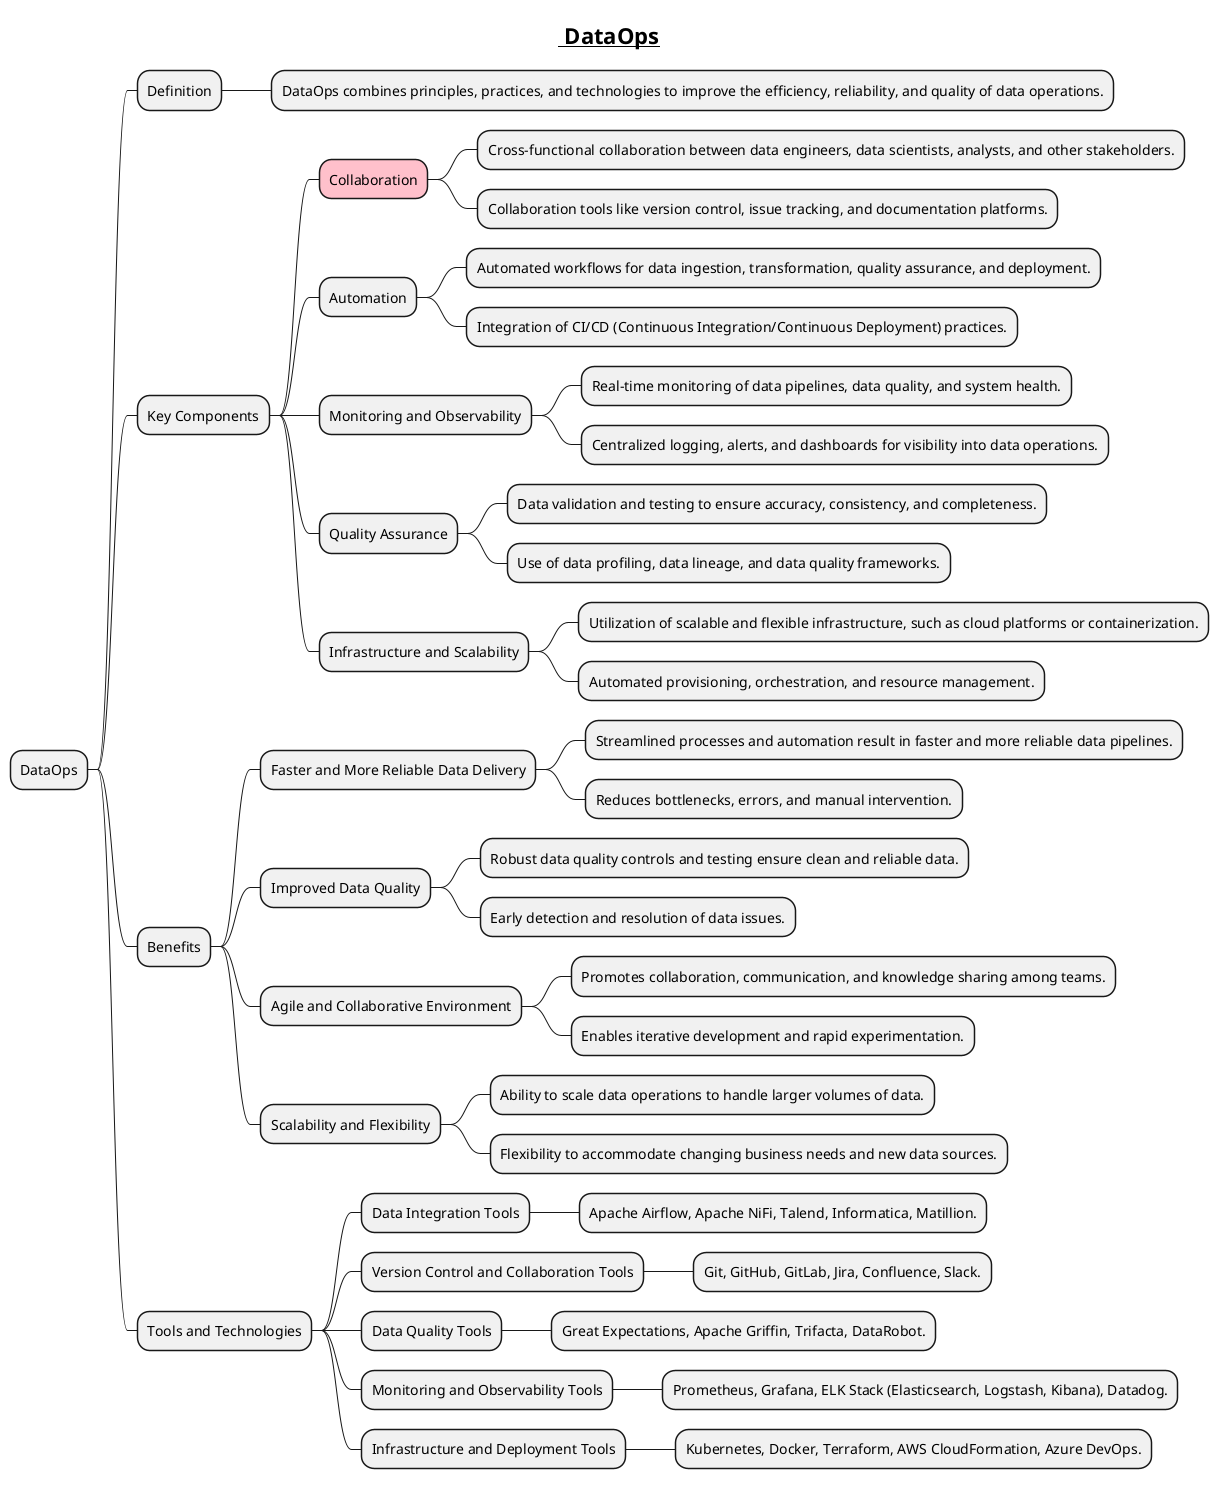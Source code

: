 @startmindmap
title =__ DataOps__
* DataOps
** Definition
*** DataOps combines principles, practices, and technologies to improve the efficiency, reliability, and quality of data operations.
** Key Components
***[#pink] Collaboration
**** Cross-functional collaboration between data engineers, data scientists, analysts, and other stakeholders.
**** Collaboration tools like version control, issue tracking, and documentation platforms.
*** Automation
**** Automated workflows for data ingestion, transformation, quality assurance, and deployment.
**** Integration of CI/CD (Continuous Integration/Continuous Deployment) practices.
*** Monitoring and Observability
**** Real-time monitoring of data pipelines, data quality, and system health.
**** Centralized logging, alerts, and dashboards for visibility into data operations.
*** Quality Assurance
**** Data validation and testing to ensure accuracy, consistency, and completeness.
**** Use of data profiling, data lineage, and data quality frameworks.
*** Infrastructure and Scalability
**** Utilization of scalable and flexible infrastructure, such as cloud platforms or containerization.
**** Automated provisioning, orchestration, and resource management.
** Benefits
*** Faster and More Reliable Data Delivery
**** Streamlined processes and automation result in faster and more reliable data pipelines.
**** Reduces bottlenecks, errors, and manual intervention.
*** Improved Data Quality
**** Robust data quality controls and testing ensure clean and reliable data.
**** Early detection and resolution of data issues.
*** Agile and Collaborative Environment
**** Promotes collaboration, communication, and knowledge sharing among teams.
**** Enables iterative development and rapid experimentation.
*** Scalability and Flexibility
**** Ability to scale data operations to handle larger volumes of data.
**** Flexibility to accommodate changing business needs and new data sources.
** Tools and Technologies
*** Data Integration Tools
**** Apache Airflow, Apache NiFi, Talend, Informatica, Matillion.
*** Version Control and Collaboration Tools
**** Git, GitHub, GitLab, Jira, Confluence, Slack.
*** Data Quality Tools
**** Great Expectations, Apache Griffin, Trifacta, DataRobot.
*** Monitoring and Observability Tools
**** Prometheus, Grafana, ELK Stack (Elasticsearch, Logstash, Kibana), Datadog.
*** Infrastructure and Deployment Tools
**** Kubernetes, Docker, Terraform, AWS CloudFormation, Azure DevOps.
@endmindmap

